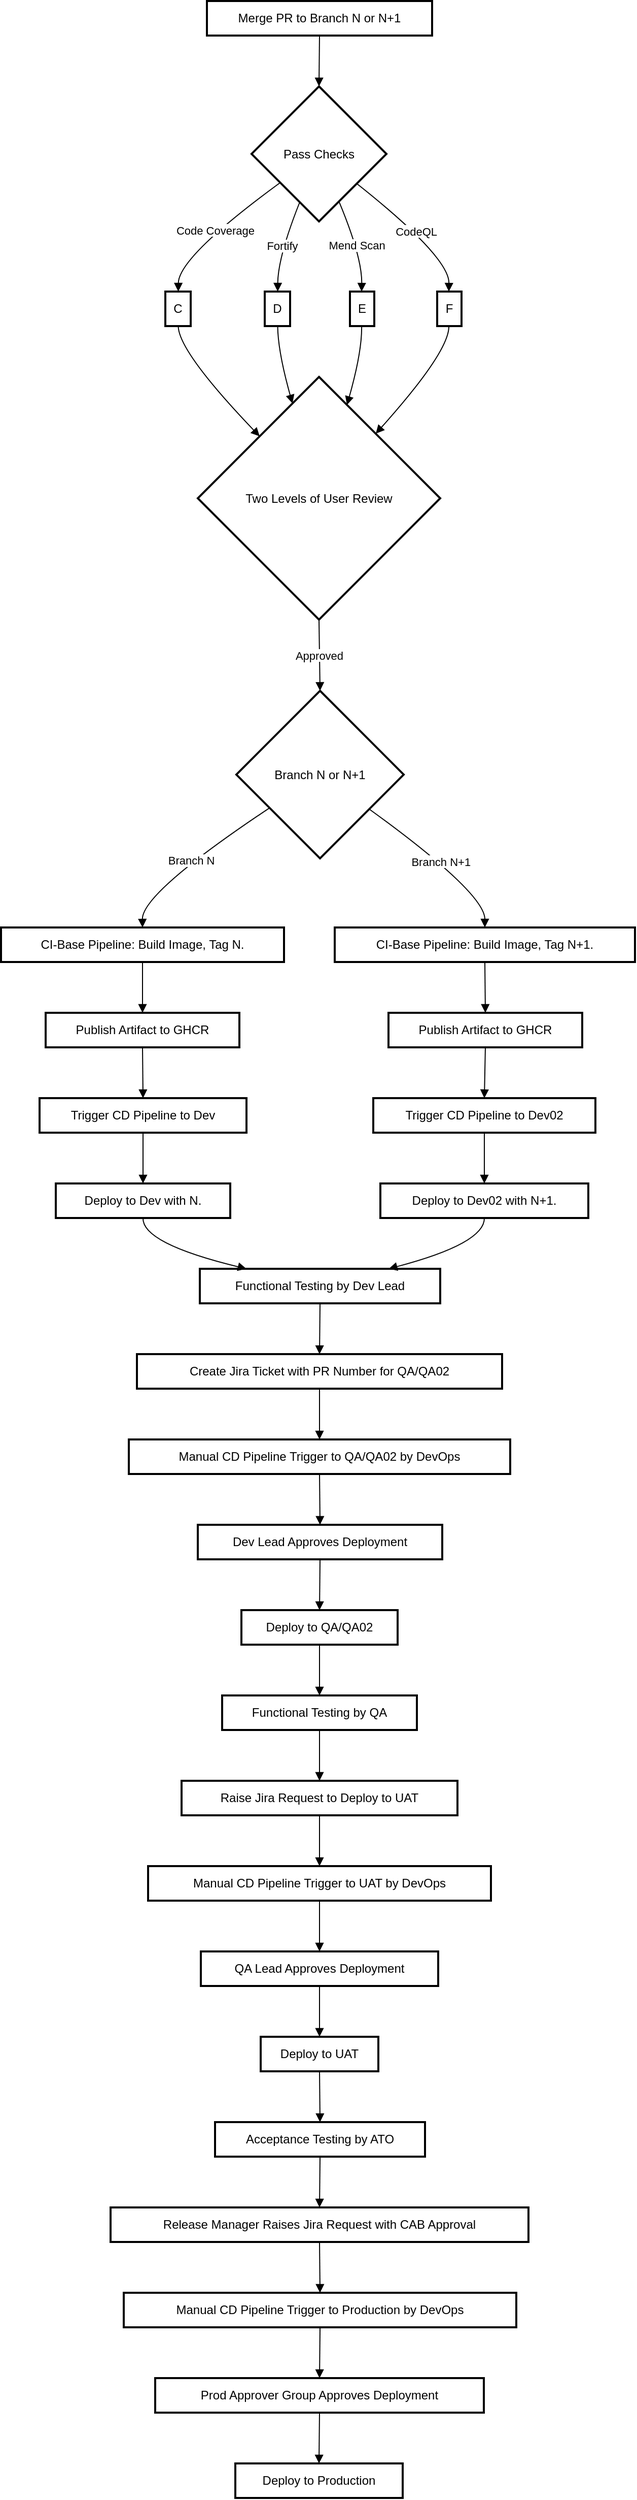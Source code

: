 <mxfile version="24.7.6">
  <diagram name="Page-1" id="C-l6w9sC7X7-A42-bU4n">
    <mxGraphModel dx="880" dy="426" grid="1" gridSize="10" guides="1" tooltips="1" connect="1" arrows="1" fold="1" page="1" pageScale="1" pageWidth="850" pageHeight="1100" math="0" shadow="0">
      <root>
        <mxCell id="0" />
        <mxCell id="1" parent="0" />
        <mxCell id="OL0ss4EFGrHLpXLoaCRr-1" value="Merge PR to Branch N or N+1" style="whiteSpace=wrap;strokeWidth=2;" vertex="1" parent="1">
          <mxGeometry x="223" y="20" width="222" height="34" as="geometry" />
        </mxCell>
        <mxCell id="OL0ss4EFGrHLpXLoaCRr-2" value="Pass Checks" style="rhombus;strokeWidth=2;whiteSpace=wrap;" vertex="1" parent="1">
          <mxGeometry x="267" y="104" width="133" height="133" as="geometry" />
        </mxCell>
        <mxCell id="OL0ss4EFGrHLpXLoaCRr-3" value="C" style="whiteSpace=wrap;strokeWidth=2;" vertex="1" parent="1">
          <mxGeometry x="182" y="306" width="25" height="34" as="geometry" />
        </mxCell>
        <mxCell id="OL0ss4EFGrHLpXLoaCRr-4" value="D" style="whiteSpace=wrap;strokeWidth=2;" vertex="1" parent="1">
          <mxGeometry x="280" y="306" width="25" height="34" as="geometry" />
        </mxCell>
        <mxCell id="OL0ss4EFGrHLpXLoaCRr-5" value="E" style="whiteSpace=wrap;strokeWidth=2;" vertex="1" parent="1">
          <mxGeometry x="364" y="306" width="24" height="34" as="geometry" />
        </mxCell>
        <mxCell id="OL0ss4EFGrHLpXLoaCRr-6" value="F" style="whiteSpace=wrap;strokeWidth=2;" vertex="1" parent="1">
          <mxGeometry x="450" y="306" width="24" height="34" as="geometry" />
        </mxCell>
        <mxCell id="OL0ss4EFGrHLpXLoaCRr-7" value="Two Levels of User Review" style="rhombus;strokeWidth=2;whiteSpace=wrap;" vertex="1" parent="1">
          <mxGeometry x="214" y="390" width="239" height="239" as="geometry" />
        </mxCell>
        <mxCell id="OL0ss4EFGrHLpXLoaCRr-8" value="Branch N or N+1" style="rhombus;strokeWidth=2;whiteSpace=wrap;" vertex="1" parent="1">
          <mxGeometry x="252" y="699" width="165" height="165" as="geometry" />
        </mxCell>
        <mxCell id="OL0ss4EFGrHLpXLoaCRr-9" value="CI-Base Pipeline: Build Image, Tag N." style="whiteSpace=wrap;strokeWidth=2;" vertex="1" parent="1">
          <mxGeometry x="20" y="932" width="279" height="34" as="geometry" />
        </mxCell>
        <mxCell id="OL0ss4EFGrHLpXLoaCRr-10" value="CI-Base Pipeline: Build Image, Tag N+1." style="whiteSpace=wrap;strokeWidth=2;" vertex="1" parent="1">
          <mxGeometry x="349" y="932" width="296" height="34" as="geometry" />
        </mxCell>
        <mxCell id="OL0ss4EFGrHLpXLoaCRr-11" value="Publish Artifact to GHCR" style="whiteSpace=wrap;strokeWidth=2;" vertex="1" parent="1">
          <mxGeometry x="64" y="1016" width="191" height="34" as="geometry" />
        </mxCell>
        <mxCell id="OL0ss4EFGrHLpXLoaCRr-12" value="Publish Artifact to GHCR" style="whiteSpace=wrap;strokeWidth=2;" vertex="1" parent="1">
          <mxGeometry x="402" y="1016" width="191" height="34" as="geometry" />
        </mxCell>
        <mxCell id="OL0ss4EFGrHLpXLoaCRr-13" value="Trigger CD Pipeline to Dev" style="whiteSpace=wrap;strokeWidth=2;" vertex="1" parent="1">
          <mxGeometry x="58" y="1100" width="204" height="34" as="geometry" />
        </mxCell>
        <mxCell id="OL0ss4EFGrHLpXLoaCRr-14" value="Trigger CD Pipeline to Dev02" style="whiteSpace=wrap;strokeWidth=2;" vertex="1" parent="1">
          <mxGeometry x="387" y="1100" width="219" height="34" as="geometry" />
        </mxCell>
        <mxCell id="OL0ss4EFGrHLpXLoaCRr-15" value="Deploy to Dev with N." style="whiteSpace=wrap;strokeWidth=2;" vertex="1" parent="1">
          <mxGeometry x="74" y="1184" width="172" height="34" as="geometry" />
        </mxCell>
        <mxCell id="OL0ss4EFGrHLpXLoaCRr-16" value="Deploy to Dev02 with N+1." style="whiteSpace=wrap;strokeWidth=2;" vertex="1" parent="1">
          <mxGeometry x="394" y="1184" width="205" height="34" as="geometry" />
        </mxCell>
        <mxCell id="OL0ss4EFGrHLpXLoaCRr-17" value="Functional Testing by Dev Lead" style="whiteSpace=wrap;strokeWidth=2;" vertex="1" parent="1">
          <mxGeometry x="216" y="1268" width="237" height="34" as="geometry" />
        </mxCell>
        <mxCell id="OL0ss4EFGrHLpXLoaCRr-18" value="Create Jira Ticket with PR Number for QA/QA02" style="whiteSpace=wrap;strokeWidth=2;" vertex="1" parent="1">
          <mxGeometry x="154" y="1352" width="360" height="34" as="geometry" />
        </mxCell>
        <mxCell id="OL0ss4EFGrHLpXLoaCRr-19" value="Manual CD Pipeline Trigger to QA/QA02 by DevOps" style="whiteSpace=wrap;strokeWidth=2;" vertex="1" parent="1">
          <mxGeometry x="146" y="1436" width="376" height="34" as="geometry" />
        </mxCell>
        <mxCell id="OL0ss4EFGrHLpXLoaCRr-20" value="Dev Lead Approves Deployment" style="whiteSpace=wrap;strokeWidth=2;" vertex="1" parent="1">
          <mxGeometry x="214" y="1520" width="241" height="34" as="geometry" />
        </mxCell>
        <mxCell id="OL0ss4EFGrHLpXLoaCRr-21" value="Deploy to QA/QA02" style="whiteSpace=wrap;strokeWidth=2;" vertex="1" parent="1">
          <mxGeometry x="257" y="1604" width="154" height="34" as="geometry" />
        </mxCell>
        <mxCell id="OL0ss4EFGrHLpXLoaCRr-22" value="Functional Testing by QA" style="whiteSpace=wrap;strokeWidth=2;" vertex="1" parent="1">
          <mxGeometry x="238" y="1688" width="192" height="34" as="geometry" />
        </mxCell>
        <mxCell id="OL0ss4EFGrHLpXLoaCRr-23" value="Raise Jira Request to Deploy to UAT" style="whiteSpace=wrap;strokeWidth=2;" vertex="1" parent="1">
          <mxGeometry x="198" y="1772" width="272" height="34" as="geometry" />
        </mxCell>
        <mxCell id="OL0ss4EFGrHLpXLoaCRr-24" value="Manual CD Pipeline Trigger to UAT by DevOps" style="whiteSpace=wrap;strokeWidth=2;" vertex="1" parent="1">
          <mxGeometry x="165" y="1856" width="338" height="34" as="geometry" />
        </mxCell>
        <mxCell id="OL0ss4EFGrHLpXLoaCRr-25" value="QA Lead Approves Deployment" style="whiteSpace=wrap;strokeWidth=2;" vertex="1" parent="1">
          <mxGeometry x="217" y="1940" width="234" height="34" as="geometry" />
        </mxCell>
        <mxCell id="OL0ss4EFGrHLpXLoaCRr-26" value="Deploy to UAT" style="whiteSpace=wrap;strokeWidth=2;" vertex="1" parent="1">
          <mxGeometry x="276" y="2024" width="116" height="34" as="geometry" />
        </mxCell>
        <mxCell id="OL0ss4EFGrHLpXLoaCRr-27" value="Acceptance Testing by ATO" style="whiteSpace=wrap;strokeWidth=2;" vertex="1" parent="1">
          <mxGeometry x="231" y="2108" width="207" height="34" as="geometry" />
        </mxCell>
        <mxCell id="OL0ss4EFGrHLpXLoaCRr-28" value="Release Manager Raises Jira Request with CAB Approval" style="whiteSpace=wrap;strokeWidth=2;" vertex="1" parent="1">
          <mxGeometry x="128" y="2192" width="412" height="34" as="geometry" />
        </mxCell>
        <mxCell id="OL0ss4EFGrHLpXLoaCRr-29" value="Manual CD Pipeline Trigger to Production by DevOps" style="whiteSpace=wrap;strokeWidth=2;" vertex="1" parent="1">
          <mxGeometry x="141" y="2276" width="387" height="34" as="geometry" />
        </mxCell>
        <mxCell id="OL0ss4EFGrHLpXLoaCRr-30" value="Prod Approver Group Approves Deployment" style="whiteSpace=wrap;strokeWidth=2;" vertex="1" parent="1">
          <mxGeometry x="172" y="2360" width="324" height="34" as="geometry" />
        </mxCell>
        <mxCell id="OL0ss4EFGrHLpXLoaCRr-31" value="Deploy to Production" style="whiteSpace=wrap;strokeWidth=2;" vertex="1" parent="1">
          <mxGeometry x="251" y="2444" width="165" height="34" as="geometry" />
        </mxCell>
        <mxCell id="OL0ss4EFGrHLpXLoaCRr-32" value="" style="curved=1;startArrow=none;endArrow=block;exitX=0.5;exitY=1;entryX=0.5;entryY=0;rounded=0;" edge="1" parent="1" source="OL0ss4EFGrHLpXLoaCRr-1" target="OL0ss4EFGrHLpXLoaCRr-2">
          <mxGeometry relative="1" as="geometry">
            <Array as="points" />
          </mxGeometry>
        </mxCell>
        <mxCell id="OL0ss4EFGrHLpXLoaCRr-33" value="Code Coverage" style="curved=1;startArrow=none;endArrow=block;exitX=0;exitY=0.87;entryX=0.51;entryY=0.01;rounded=0;" edge="1" parent="1" source="OL0ss4EFGrHLpXLoaCRr-2" target="OL0ss4EFGrHLpXLoaCRr-3">
          <mxGeometry relative="1" as="geometry">
            <Array as="points">
              <mxPoint x="195" y="272" />
            </Array>
          </mxGeometry>
        </mxCell>
        <mxCell id="OL0ss4EFGrHLpXLoaCRr-34" value="Fortify" style="curved=1;startArrow=none;endArrow=block;exitX=0.3;exitY=1;entryX=0.51;entryY=0.01;rounded=0;" edge="1" parent="1" source="OL0ss4EFGrHLpXLoaCRr-2" target="OL0ss4EFGrHLpXLoaCRr-4">
          <mxGeometry relative="1" as="geometry">
            <Array as="points">
              <mxPoint x="293" y="272" />
            </Array>
          </mxGeometry>
        </mxCell>
        <mxCell id="OL0ss4EFGrHLpXLoaCRr-35" value="Mend Scan" style="curved=1;startArrow=none;endArrow=block;exitX=0.71;exitY=1;entryX=0.48;entryY=0.01;rounded=0;" edge="1" parent="1" source="OL0ss4EFGrHLpXLoaCRr-2" target="OL0ss4EFGrHLpXLoaCRr-5">
          <mxGeometry relative="1" as="geometry">
            <Array as="points">
              <mxPoint x="376" y="272" />
            </Array>
          </mxGeometry>
        </mxCell>
        <mxCell id="OL0ss4EFGrHLpXLoaCRr-36" value="CodeQL" style="curved=1;startArrow=none;endArrow=block;exitX=1.01;exitY=0.9;entryX=0.48;entryY=0.01;rounded=0;" edge="1" parent="1" source="OL0ss4EFGrHLpXLoaCRr-2" target="OL0ss4EFGrHLpXLoaCRr-6">
          <mxGeometry relative="1" as="geometry">
            <Array as="points">
              <mxPoint x="462" y="272" />
            </Array>
          </mxGeometry>
        </mxCell>
        <mxCell id="OL0ss4EFGrHLpXLoaCRr-37" value="" style="curved=1;startArrow=none;endArrow=block;exitX=0.51;exitY=1.01;entryX=0.02;entryY=0;rounded=0;" edge="1" parent="1" source="OL0ss4EFGrHLpXLoaCRr-3" target="OL0ss4EFGrHLpXLoaCRr-7">
          <mxGeometry relative="1" as="geometry">
            <Array as="points">
              <mxPoint x="195" y="365" />
            </Array>
          </mxGeometry>
        </mxCell>
        <mxCell id="OL0ss4EFGrHLpXLoaCRr-38" value="" style="curved=1;startArrow=none;endArrow=block;exitX=0.51;exitY=1.01;entryX=0.36;entryY=0;rounded=0;" edge="1" parent="1" source="OL0ss4EFGrHLpXLoaCRr-4" target="OL0ss4EFGrHLpXLoaCRr-7">
          <mxGeometry relative="1" as="geometry">
            <Array as="points">
              <mxPoint x="293" y="365" />
            </Array>
          </mxGeometry>
        </mxCell>
        <mxCell id="OL0ss4EFGrHLpXLoaCRr-39" value="" style="curved=1;startArrow=none;endArrow=block;exitX=0.48;exitY=1.01;entryX=0.65;entryY=0;rounded=0;" edge="1" parent="1" source="OL0ss4EFGrHLpXLoaCRr-5" target="OL0ss4EFGrHLpXLoaCRr-7">
          <mxGeometry relative="1" as="geometry">
            <Array as="points">
              <mxPoint x="376" y="365" />
            </Array>
          </mxGeometry>
        </mxCell>
        <mxCell id="OL0ss4EFGrHLpXLoaCRr-40" value="" style="curved=1;startArrow=none;endArrow=block;exitX=0.48;exitY=1.01;entryX=0.94;entryY=0;rounded=0;" edge="1" parent="1" source="OL0ss4EFGrHLpXLoaCRr-6" target="OL0ss4EFGrHLpXLoaCRr-7">
          <mxGeometry relative="1" as="geometry">
            <Array as="points">
              <mxPoint x="462" y="365" />
            </Array>
          </mxGeometry>
        </mxCell>
        <mxCell id="OL0ss4EFGrHLpXLoaCRr-41" value="Approved" style="curved=1;startArrow=none;endArrow=block;exitX=0.5;exitY=1;entryX=0.5;entryY=0;rounded=0;" edge="1" parent="1" source="OL0ss4EFGrHLpXLoaCRr-7" target="OL0ss4EFGrHLpXLoaCRr-8">
          <mxGeometry relative="1" as="geometry">
            <Array as="points" />
          </mxGeometry>
        </mxCell>
        <mxCell id="OL0ss4EFGrHLpXLoaCRr-42" value="Branch N" style="curved=1;startArrow=none;endArrow=block;exitX=0;exitY=0.83;entryX=0.5;entryY=0.01;rounded=0;" edge="1" parent="1" source="OL0ss4EFGrHLpXLoaCRr-8" target="OL0ss4EFGrHLpXLoaCRr-9">
          <mxGeometry relative="1" as="geometry">
            <Array as="points">
              <mxPoint x="159" y="898" />
            </Array>
          </mxGeometry>
        </mxCell>
        <mxCell id="OL0ss4EFGrHLpXLoaCRr-43" value="Branch N+1" style="curved=1;startArrow=none;endArrow=block;exitX=1;exitY=0.85;entryX=0.5;entryY=0.01;rounded=0;" edge="1" parent="1" source="OL0ss4EFGrHLpXLoaCRr-8" target="OL0ss4EFGrHLpXLoaCRr-10">
          <mxGeometry relative="1" as="geometry">
            <Array as="points">
              <mxPoint x="497" y="898" />
            </Array>
          </mxGeometry>
        </mxCell>
        <mxCell id="OL0ss4EFGrHLpXLoaCRr-44" value="" style="curved=1;startArrow=none;endArrow=block;exitX=0.5;exitY=1.01;entryX=0.5;entryY=0.01;rounded=0;" edge="1" parent="1" source="OL0ss4EFGrHLpXLoaCRr-9" target="OL0ss4EFGrHLpXLoaCRr-11">
          <mxGeometry relative="1" as="geometry">
            <Array as="points" />
          </mxGeometry>
        </mxCell>
        <mxCell id="OL0ss4EFGrHLpXLoaCRr-45" value="" style="curved=1;startArrow=none;endArrow=block;exitX=0.5;exitY=1.01;entryX=0.5;entryY=0.01;rounded=0;" edge="1" parent="1" source="OL0ss4EFGrHLpXLoaCRr-10" target="OL0ss4EFGrHLpXLoaCRr-12">
          <mxGeometry relative="1" as="geometry">
            <Array as="points" />
          </mxGeometry>
        </mxCell>
        <mxCell id="OL0ss4EFGrHLpXLoaCRr-46" value="" style="curved=1;startArrow=none;endArrow=block;exitX=0.5;exitY=1.01;entryX=0.5;entryY=0.01;rounded=0;" edge="1" parent="1" source="OL0ss4EFGrHLpXLoaCRr-11" target="OL0ss4EFGrHLpXLoaCRr-13">
          <mxGeometry relative="1" as="geometry">
            <Array as="points" />
          </mxGeometry>
        </mxCell>
        <mxCell id="OL0ss4EFGrHLpXLoaCRr-47" value="" style="curved=1;startArrow=none;endArrow=block;exitX=0.5;exitY=1.01;entryX=0.5;entryY=0.01;rounded=0;" edge="1" parent="1" source="OL0ss4EFGrHLpXLoaCRr-12" target="OL0ss4EFGrHLpXLoaCRr-14">
          <mxGeometry relative="1" as="geometry">
            <Array as="points" />
          </mxGeometry>
        </mxCell>
        <mxCell id="OL0ss4EFGrHLpXLoaCRr-48" value="" style="curved=1;startArrow=none;endArrow=block;exitX=0.5;exitY=1.01;entryX=0.5;entryY=0.01;rounded=0;" edge="1" parent="1" source="OL0ss4EFGrHLpXLoaCRr-13" target="OL0ss4EFGrHLpXLoaCRr-15">
          <mxGeometry relative="1" as="geometry">
            <Array as="points" />
          </mxGeometry>
        </mxCell>
        <mxCell id="OL0ss4EFGrHLpXLoaCRr-49" value="" style="curved=1;startArrow=none;endArrow=block;exitX=0.5;exitY=1.01;entryX=0.5;entryY=0.01;rounded=0;" edge="1" parent="1" source="OL0ss4EFGrHLpXLoaCRr-14" target="OL0ss4EFGrHLpXLoaCRr-16">
          <mxGeometry relative="1" as="geometry">
            <Array as="points" />
          </mxGeometry>
        </mxCell>
        <mxCell id="OL0ss4EFGrHLpXLoaCRr-50" value="" style="curved=1;startArrow=none;endArrow=block;exitX=0.5;exitY=1.01;entryX=0.2;entryY=0.01;rounded=0;" edge="1" parent="1" source="OL0ss4EFGrHLpXLoaCRr-15" target="OL0ss4EFGrHLpXLoaCRr-17">
          <mxGeometry relative="1" as="geometry">
            <Array as="points">
              <mxPoint x="159" y="1243" />
            </Array>
          </mxGeometry>
        </mxCell>
        <mxCell id="OL0ss4EFGrHLpXLoaCRr-51" value="" style="curved=1;startArrow=none;endArrow=block;exitX=0.5;exitY=1.01;entryX=0.78;entryY=0.01;rounded=0;" edge="1" parent="1" source="OL0ss4EFGrHLpXLoaCRr-16" target="OL0ss4EFGrHLpXLoaCRr-17">
          <mxGeometry relative="1" as="geometry">
            <Array as="points">
              <mxPoint x="497" y="1243" />
            </Array>
          </mxGeometry>
        </mxCell>
        <mxCell id="OL0ss4EFGrHLpXLoaCRr-52" value="" style="curved=1;startArrow=none;endArrow=block;exitX=0.5;exitY=1.01;entryX=0.5;entryY=0.01;rounded=0;" edge="1" parent="1" source="OL0ss4EFGrHLpXLoaCRr-17" target="OL0ss4EFGrHLpXLoaCRr-18">
          <mxGeometry relative="1" as="geometry">
            <Array as="points" />
          </mxGeometry>
        </mxCell>
        <mxCell id="OL0ss4EFGrHLpXLoaCRr-53" value="" style="curved=1;startArrow=none;endArrow=block;exitX=0.5;exitY=1.01;entryX=0.5;entryY=0.01;rounded=0;" edge="1" parent="1" source="OL0ss4EFGrHLpXLoaCRr-18" target="OL0ss4EFGrHLpXLoaCRr-19">
          <mxGeometry relative="1" as="geometry">
            <Array as="points" />
          </mxGeometry>
        </mxCell>
        <mxCell id="OL0ss4EFGrHLpXLoaCRr-54" value="" style="curved=1;startArrow=none;endArrow=block;exitX=0.5;exitY=1.01;entryX=0.5;entryY=0.01;rounded=0;" edge="1" parent="1" source="OL0ss4EFGrHLpXLoaCRr-19" target="OL0ss4EFGrHLpXLoaCRr-20">
          <mxGeometry relative="1" as="geometry">
            <Array as="points" />
          </mxGeometry>
        </mxCell>
        <mxCell id="OL0ss4EFGrHLpXLoaCRr-55" value="" style="curved=1;startArrow=none;endArrow=block;exitX=0.5;exitY=1.01;entryX=0.5;entryY=0.01;rounded=0;" edge="1" parent="1" source="OL0ss4EFGrHLpXLoaCRr-20" target="OL0ss4EFGrHLpXLoaCRr-21">
          <mxGeometry relative="1" as="geometry">
            <Array as="points" />
          </mxGeometry>
        </mxCell>
        <mxCell id="OL0ss4EFGrHLpXLoaCRr-56" value="" style="curved=1;startArrow=none;endArrow=block;exitX=0.5;exitY=1.01;entryX=0.5;entryY=0.01;rounded=0;" edge="1" parent="1" source="OL0ss4EFGrHLpXLoaCRr-21" target="OL0ss4EFGrHLpXLoaCRr-22">
          <mxGeometry relative="1" as="geometry">
            <Array as="points" />
          </mxGeometry>
        </mxCell>
        <mxCell id="OL0ss4EFGrHLpXLoaCRr-57" value="" style="curved=1;startArrow=none;endArrow=block;exitX=0.5;exitY=1.01;entryX=0.5;entryY=0.01;rounded=0;" edge="1" parent="1" source="OL0ss4EFGrHLpXLoaCRr-22" target="OL0ss4EFGrHLpXLoaCRr-23">
          <mxGeometry relative="1" as="geometry">
            <Array as="points" />
          </mxGeometry>
        </mxCell>
        <mxCell id="OL0ss4EFGrHLpXLoaCRr-58" value="" style="curved=1;startArrow=none;endArrow=block;exitX=0.5;exitY=1.01;entryX=0.5;entryY=0.01;rounded=0;" edge="1" parent="1" source="OL0ss4EFGrHLpXLoaCRr-23" target="OL0ss4EFGrHLpXLoaCRr-24">
          <mxGeometry relative="1" as="geometry">
            <Array as="points" />
          </mxGeometry>
        </mxCell>
        <mxCell id="OL0ss4EFGrHLpXLoaCRr-59" value="" style="curved=1;startArrow=none;endArrow=block;exitX=0.5;exitY=1.01;entryX=0.5;entryY=0.01;rounded=0;" edge="1" parent="1" source="OL0ss4EFGrHLpXLoaCRr-24" target="OL0ss4EFGrHLpXLoaCRr-25">
          <mxGeometry relative="1" as="geometry">
            <Array as="points" />
          </mxGeometry>
        </mxCell>
        <mxCell id="OL0ss4EFGrHLpXLoaCRr-60" value="" style="curved=1;startArrow=none;endArrow=block;exitX=0.5;exitY=1.01;entryX=0.5;entryY=0.01;rounded=0;" edge="1" parent="1" source="OL0ss4EFGrHLpXLoaCRr-25" target="OL0ss4EFGrHLpXLoaCRr-26">
          <mxGeometry relative="1" as="geometry">
            <Array as="points" />
          </mxGeometry>
        </mxCell>
        <mxCell id="OL0ss4EFGrHLpXLoaCRr-61" value="" style="curved=1;startArrow=none;endArrow=block;exitX=0.5;exitY=1.01;entryX=0.5;entryY=0.01;rounded=0;" edge="1" parent="1" source="OL0ss4EFGrHLpXLoaCRr-26" target="OL0ss4EFGrHLpXLoaCRr-27">
          <mxGeometry relative="1" as="geometry">
            <Array as="points" />
          </mxGeometry>
        </mxCell>
        <mxCell id="OL0ss4EFGrHLpXLoaCRr-62" value="" style="curved=1;startArrow=none;endArrow=block;exitX=0.5;exitY=1.01;entryX=0.5;entryY=0.01;rounded=0;" edge="1" parent="1" source="OL0ss4EFGrHLpXLoaCRr-27" target="OL0ss4EFGrHLpXLoaCRr-28">
          <mxGeometry relative="1" as="geometry">
            <Array as="points" />
          </mxGeometry>
        </mxCell>
        <mxCell id="OL0ss4EFGrHLpXLoaCRr-63" value="" style="curved=1;startArrow=none;endArrow=block;exitX=0.5;exitY=1.01;entryX=0.5;entryY=0.01;rounded=0;" edge="1" parent="1" source="OL0ss4EFGrHLpXLoaCRr-28" target="OL0ss4EFGrHLpXLoaCRr-29">
          <mxGeometry relative="1" as="geometry">
            <Array as="points" />
          </mxGeometry>
        </mxCell>
        <mxCell id="OL0ss4EFGrHLpXLoaCRr-64" value="" style="curved=1;startArrow=none;endArrow=block;exitX=0.5;exitY=1.01;entryX=0.5;entryY=0.01;rounded=0;" edge="1" parent="1" source="OL0ss4EFGrHLpXLoaCRr-29" target="OL0ss4EFGrHLpXLoaCRr-30">
          <mxGeometry relative="1" as="geometry">
            <Array as="points" />
          </mxGeometry>
        </mxCell>
        <mxCell id="OL0ss4EFGrHLpXLoaCRr-65" value="" style="curved=1;startArrow=none;endArrow=block;exitX=0.5;exitY=1.01;entryX=0.5;entryY=0.01;rounded=0;" edge="1" parent="1" source="OL0ss4EFGrHLpXLoaCRr-30" target="OL0ss4EFGrHLpXLoaCRr-31">
          <mxGeometry relative="1" as="geometry">
            <Array as="points" />
          </mxGeometry>
        </mxCell>
      </root>
    </mxGraphModel>
  </diagram>
</mxfile>
